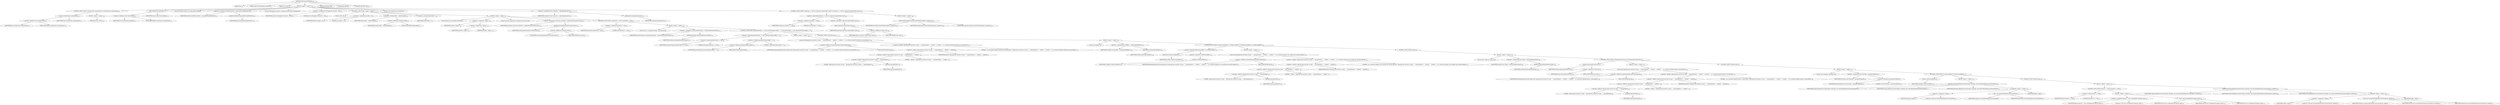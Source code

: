 digraph "loadConverterMethods" {  
"257" [label = <(METHOD,loadConverterMethods)<SUB>123</SUB>> ]
"21" [label = <(PARAM,this)<SUB>123</SUB>> ]
"258" [label = <(PARAM,TypeConverterRegistry registry)<SUB>123</SUB>> ]
"259" [label = <(PARAM,Class type)<SUB>123</SUB>> ]
"260" [label = <(BLOCK,&lt;empty&gt;,&lt;empty&gt;)<SUB>123</SUB>> ]
"261" [label = <(CONTROL_STRUCTURE,if (visitedClasses.contains(type)),if (visitedClasses.contains(type)))<SUB>124</SUB>> ]
"262" [label = <(contains,visitedClasses.contains(type))<SUB>124</SUB>> ]
"263" [label = <(&lt;operator&gt;.fieldAccess,this.visitedClasses)<SUB>124</SUB>> ]
"264" [label = <(IDENTIFIER,this,visitedClasses.contains(type))<SUB>124</SUB>> ]
"265" [label = <(FIELD_IDENTIFIER,visitedClasses,visitedClasses)<SUB>124</SUB>> ]
"266" [label = <(IDENTIFIER,type,visitedClasses.contains(type))<SUB>124</SUB>> ]
"267" [label = <(BLOCK,&lt;empty&gt;,&lt;empty&gt;)<SUB>124</SUB>> ]
"268" [label = <(RETURN,return;,return;)<SUB>125</SUB>> ]
"269" [label = <(add,visitedClasses.add(type))<SUB>127</SUB>> ]
"270" [label = <(&lt;operator&gt;.fieldAccess,this.visitedClasses)<SUB>127</SUB>> ]
"271" [label = <(IDENTIFIER,this,visitedClasses.add(type))<SUB>127</SUB>> ]
"272" [label = <(FIELD_IDENTIFIER,visitedClasses,visitedClasses)<SUB>127</SUB>> ]
"273" [label = <(IDENTIFIER,type,visitedClasses.add(type))<SUB>127</SUB>> ]
"274" [label = <(LOCAL,Method[] methods: java.lang.reflect.Method[])> ]
"275" [label = <(&lt;operator&gt;.assignment,Method[] methods = type.getDeclaredMethods())<SUB>128</SUB>> ]
"276" [label = <(IDENTIFIER,methods,Method[] methods = type.getDeclaredMethods())<SUB>128</SUB>> ]
"277" [label = <(getDeclaredMethods,type.getDeclaredMethods())<SUB>128</SUB>> ]
"278" [label = <(IDENTIFIER,type,type.getDeclaredMethods())<SUB>128</SUB>> ]
"19" [label = <(LOCAL,CachingInjector injector: org.apache.camel.impl.CachingInjector)> ]
"279" [label = <(&lt;operator&gt;.assignment,CachingInjector injector = null)<SUB>129</SUB>> ]
"280" [label = <(IDENTIFIER,injector,CachingInjector injector = null)<SUB>129</SUB>> ]
"281" [label = <(LITERAL,null,CachingInjector injector = null)<SUB>129</SUB>> ]
"282" [label = <(CONTROL_STRUCTURE,&lt;empty&gt;,&lt;empty&gt;)> ]
"283" [label = <(LOCAL,$idx0: int)<SUB>131</SUB>> ]
"284" [label = <(&lt;operator&gt;.assignment,int $idx0 = 0)<SUB>131</SUB>> ]
"285" [label = <(IDENTIFIER,$idx0,int $idx0 = 0)<SUB>131</SUB>> ]
"286" [label = <(LITERAL,0,int $idx0 = 0)<SUB>131</SUB>> ]
"287" [label = <(&lt;operator&gt;.lessThan,$idx0 &lt; methods.length)<SUB>131</SUB>> ]
"288" [label = <(IDENTIFIER,$idx0,$idx0 &lt; methods.length)<SUB>131</SUB>> ]
"289" [label = <(&lt;operator&gt;.fieldAccess,methods.length)<SUB>131</SUB>> ]
"290" [label = <(IDENTIFIER,methods,$idx0 &lt; methods.length)<SUB>131</SUB>> ]
"291" [label = <(FIELD_IDENTIFIER,length,length)<SUB>131</SUB>> ]
"292" [label = <(&lt;operator&gt;.postIncrement,$idx0++)<SUB>131</SUB>> ]
"293" [label = <(IDENTIFIER,$idx0,$idx0++)<SUB>131</SUB>> ]
"294" [label = <(BLOCK,&lt;empty&gt;,&lt;empty&gt;)<SUB>131</SUB>> ]
"295" [label = <(LOCAL,method: java.lang.reflect.Method)<SUB>131</SUB>> ]
"296" [label = <(&lt;operator&gt;.assignment,&lt;empty&gt;)<SUB>131</SUB>> ]
"297" [label = <(IDENTIFIER,method,&lt;empty&gt;)<SUB>131</SUB>> ]
"298" [label = <(&lt;operator&gt;.indexAccess,&lt;empty&gt;)<SUB>131</SUB>> ]
"299" [label = <(IDENTIFIER,methods,&lt;empty&gt;)<SUB>131</SUB>> ]
"300" [label = <(IDENTIFIER,$idx0,&lt;empty&gt;)<SUB>131</SUB>> ]
"301" [label = <(LOCAL,Converter annotation: org.apache.camel.Converter)> ]
"302" [label = <(&lt;operator&gt;.assignment,Converter annotation = getAnnotation(Converter.class))<SUB>132</SUB>> ]
"303" [label = <(IDENTIFIER,annotation,Converter annotation = getAnnotation(Converter.class))<SUB>132</SUB>> ]
"304" [label = <(getAnnotation,getAnnotation(Converter.class))<SUB>132</SUB>> ]
"305" [label = <(IDENTIFIER,method,getAnnotation(Converter.class))<SUB>132</SUB>> ]
"306" [label = <(&lt;operator&gt;.fieldAccess,Converter.class)<SUB>132</SUB>> ]
"307" [label = <(IDENTIFIER,Converter,getAnnotation(Converter.class))<SUB>132</SUB>> ]
"308" [label = <(FIELD_IDENTIFIER,class,class)<SUB>132</SUB>> ]
"309" [label = <(CONTROL_STRUCTURE,if (annotation != null),if (annotation != null))<SUB>133</SUB>> ]
"310" [label = <(&lt;operator&gt;.notEquals,annotation != null)<SUB>133</SUB>> ]
"311" [label = <(IDENTIFIER,annotation,annotation != null)<SUB>133</SUB>> ]
"312" [label = <(LITERAL,null,annotation != null)<SUB>133</SUB>> ]
"313" [label = <(BLOCK,&lt;empty&gt;,&lt;empty&gt;)<SUB>133</SUB>> ]
"314" [label = <(LOCAL,Class&lt;?&gt;[] parameterTypes: java.lang.Class[])> ]
"315" [label = <(&lt;operator&gt;.assignment,Class[] parameterTypes = method.getParameterTypes())<SUB>134</SUB>> ]
"316" [label = <(IDENTIFIER,parameterTypes,Class[] parameterTypes = method.getParameterTypes())<SUB>134</SUB>> ]
"317" [label = <(getParameterTypes,method.getParameterTypes())<SUB>134</SUB>> ]
"318" [label = <(IDENTIFIER,method,method.getParameterTypes())<SUB>134</SUB>> ]
"319" [label = <(CONTROL_STRUCTURE,if (parameterTypes == null || parameterTypes.length != 1),if (parameterTypes == null || parameterTypes.length != 1))<SUB>135</SUB>> ]
"320" [label = <(&lt;operator&gt;.logicalOr,parameterTypes == null || parameterTypes.length != 1)<SUB>135</SUB>> ]
"321" [label = <(&lt;operator&gt;.equals,parameterTypes == null)<SUB>135</SUB>> ]
"322" [label = <(IDENTIFIER,parameterTypes,parameterTypes == null)<SUB>135</SUB>> ]
"323" [label = <(LITERAL,null,parameterTypes == null)<SUB>135</SUB>> ]
"324" [label = <(&lt;operator&gt;.notEquals,parameterTypes.length != 1)<SUB>135</SUB>> ]
"325" [label = <(&lt;operator&gt;.fieldAccess,parameterTypes.length)<SUB>135</SUB>> ]
"326" [label = <(IDENTIFIER,parameterTypes,parameterTypes.length != 1)<SUB>135</SUB>> ]
"327" [label = <(FIELD_IDENTIFIER,length,length)<SUB>135</SUB>> ]
"328" [label = <(LITERAL,1,parameterTypes.length != 1)<SUB>135</SUB>> ]
"329" [label = <(BLOCK,&lt;empty&gt;,&lt;empty&gt;)<SUB>135</SUB>> ]
"330" [label = <(warn,warn(&quot;Ignoring bad converter on type: &quot; + type.getName() + &quot; method: &quot; + method + &quot; as a converter method should have one parameter&quot;))<SUB>136</SUB>> ]
"331" [label = <(&lt;operator&gt;.fieldAccess,AnnotationTypeConverterLoader.log)<SUB>136</SUB>> ]
"332" [label = <(IDENTIFIER,AnnotationTypeConverterLoader,warn(&quot;Ignoring bad converter on type: &quot; + type.getName() + &quot; method: &quot; + method + &quot; as a converter method should have one parameter&quot;))<SUB>136</SUB>> ]
"333" [label = <(FIELD_IDENTIFIER,log,log)<SUB>136</SUB>> ]
"334" [label = <(&lt;operator&gt;.addition,&quot;Ignoring bad converter on type: &quot; + type.getName() + &quot; method: &quot; + method + &quot; as a converter method should have one parameter&quot;)<SUB>136</SUB>> ]
"335" [label = <(&lt;operator&gt;.addition,&quot;Ignoring bad converter on type: &quot; + type.getName() + &quot; method: &quot; + method)<SUB>136</SUB>> ]
"336" [label = <(&lt;operator&gt;.addition,&quot;Ignoring bad converter on type: &quot; + type.getName() + &quot; method: &quot;)<SUB>136</SUB>> ]
"337" [label = <(&lt;operator&gt;.addition,&quot;Ignoring bad converter on type: &quot; + type.getName())<SUB>136</SUB>> ]
"338" [label = <(LITERAL,&quot;Ignoring bad converter on type: &quot;,&quot;Ignoring bad converter on type: &quot; + type.getName())<SUB>136</SUB>> ]
"339" [label = <(getName,type.getName())<SUB>136</SUB>> ]
"340" [label = <(IDENTIFIER,type,type.getName())<SUB>136</SUB>> ]
"341" [label = <(LITERAL,&quot; method: &quot;,&quot;Ignoring bad converter on type: &quot; + type.getName() + &quot; method: &quot;)<SUB>137</SUB>> ]
"342" [label = <(IDENTIFIER,method,&quot;Ignoring bad converter on type: &quot; + type.getName() + &quot; method: &quot; + method)<SUB>137</SUB>> ]
"343" [label = <(LITERAL,&quot; as a converter method should have one parameter&quot;,&quot;Ignoring bad converter on type: &quot; + type.getName() + &quot; method: &quot; + method + &quot; as a converter method should have one parameter&quot;)<SUB>137</SUB>> ]
"344" [label = <(CONTROL_STRUCTURE,else,else)<SUB>139</SUB>> ]
"345" [label = <(BLOCK,&lt;empty&gt;,&lt;empty&gt;)<SUB>139</SUB>> ]
"346" [label = <(LOCAL,int modifiers: int)> ]
"347" [label = <(&lt;operator&gt;.assignment,int modifiers = method.getModifiers())<SUB>140</SUB>> ]
"348" [label = <(IDENTIFIER,modifiers,int modifiers = method.getModifiers())<SUB>140</SUB>> ]
"349" [label = <(getModifiers,method.getModifiers())<SUB>140</SUB>> ]
"350" [label = <(IDENTIFIER,method,method.getModifiers())<SUB>140</SUB>> ]
"351" [label = <(CONTROL_STRUCTURE,if (isAbstract(modifiers) || !isPublic(modifiers)),if (isAbstract(modifiers) || !isPublic(modifiers)))<SUB>141</SUB>> ]
"352" [label = <(&lt;operator&gt;.logicalOr,isAbstract(modifiers) || !isPublic(modifiers))<SUB>141</SUB>> ]
"353" [label = <(isAbstract,isAbstract(modifiers))<SUB>141</SUB>> ]
"354" [label = <(IDENTIFIER,modifiers,isAbstract(modifiers))<SUB>141</SUB>> ]
"355" [label = <(&lt;operator&gt;.logicalNot,!isPublic(modifiers))<SUB>141</SUB>> ]
"356" [label = <(isPublic,isPublic(modifiers))<SUB>141</SUB>> ]
"357" [label = <(IDENTIFIER,modifiers,isPublic(modifiers))<SUB>141</SUB>> ]
"358" [label = <(BLOCK,&lt;empty&gt;,&lt;empty&gt;)<SUB>141</SUB>> ]
"359" [label = <(warn,warn(&quot;Ignoring bad converter on type: &quot; + type.getName() + &quot; method: &quot; + method + &quot; as a converter method is not a public and concrete method&quot;))<SUB>142</SUB>> ]
"360" [label = <(&lt;operator&gt;.fieldAccess,AnnotationTypeConverterLoader.log)<SUB>142</SUB>> ]
"361" [label = <(IDENTIFIER,AnnotationTypeConverterLoader,warn(&quot;Ignoring bad converter on type: &quot; + type.getName() + &quot; method: &quot; + method + &quot; as a converter method is not a public and concrete method&quot;))<SUB>142</SUB>> ]
"362" [label = <(FIELD_IDENTIFIER,log,log)<SUB>142</SUB>> ]
"363" [label = <(&lt;operator&gt;.addition,&quot;Ignoring bad converter on type: &quot; + type.getName() + &quot; method: &quot; + method + &quot; as a converter method is not a public and concrete method&quot;)<SUB>142</SUB>> ]
"364" [label = <(&lt;operator&gt;.addition,&quot;Ignoring bad converter on type: &quot; + type.getName() + &quot; method: &quot; + method)<SUB>142</SUB>> ]
"365" [label = <(&lt;operator&gt;.addition,&quot;Ignoring bad converter on type: &quot; + type.getName() + &quot; method: &quot;)<SUB>142</SUB>> ]
"366" [label = <(&lt;operator&gt;.addition,&quot;Ignoring bad converter on type: &quot; + type.getName())<SUB>142</SUB>> ]
"367" [label = <(LITERAL,&quot;Ignoring bad converter on type: &quot;,&quot;Ignoring bad converter on type: &quot; + type.getName())<SUB>142</SUB>> ]
"368" [label = <(getName,type.getName())<SUB>142</SUB>> ]
"369" [label = <(IDENTIFIER,type,type.getName())<SUB>142</SUB>> ]
"370" [label = <(LITERAL,&quot; method: &quot;,&quot;Ignoring bad converter on type: &quot; + type.getName() + &quot; method: &quot;)<SUB>143</SUB>> ]
"371" [label = <(IDENTIFIER,method,&quot;Ignoring bad converter on type: &quot; + type.getName() + &quot; method: &quot; + method)<SUB>143</SUB>> ]
"372" [label = <(LITERAL,&quot; as a converter method is not a public and concrete method&quot;,&quot;Ignoring bad converter on type: &quot; + type.getName() + &quot; method: &quot; + method + &quot; as a converter method is not a public and concrete method&quot;)<SUB>143</SUB>> ]
"373" [label = <(CONTROL_STRUCTURE,else,else)<SUB>145</SUB>> ]
"374" [label = <(BLOCK,&lt;empty&gt;,&lt;empty&gt;)<SUB>145</SUB>> ]
"375" [label = <(LOCAL,Class toType: java.lang.Class)> ]
"376" [label = <(&lt;operator&gt;.assignment,Class toType = method.getReturnType())<SUB>146</SUB>> ]
"377" [label = <(IDENTIFIER,toType,Class toType = method.getReturnType())<SUB>146</SUB>> ]
"378" [label = <(getReturnType,method.getReturnType())<SUB>146</SUB>> ]
"379" [label = <(IDENTIFIER,method,method.getReturnType())<SUB>146</SUB>> ]
"380" [label = <(CONTROL_STRUCTURE,if (toType.equals(Void.class)),if (toType.equals(Void.class)))<SUB>147</SUB>> ]
"381" [label = <(equals,toType.equals(Void.class))<SUB>147</SUB>> ]
"382" [label = <(IDENTIFIER,toType,toType.equals(Void.class))<SUB>147</SUB>> ]
"383" [label = <(&lt;operator&gt;.fieldAccess,Void.class)<SUB>147</SUB>> ]
"384" [label = <(IDENTIFIER,Void,toType.equals(Void.class))<SUB>147</SUB>> ]
"385" [label = <(FIELD_IDENTIFIER,class,class)<SUB>147</SUB>> ]
"386" [label = <(BLOCK,&lt;empty&gt;,&lt;empty&gt;)<SUB>147</SUB>> ]
"387" [label = <(warn,warn(&quot;Ignoring bad converter on type: &quot; + type.getName() + &quot; method: &quot; + method + &quot; as a converter method returns a void method&quot;))<SUB>148</SUB>> ]
"388" [label = <(&lt;operator&gt;.fieldAccess,AnnotationTypeConverterLoader.log)<SUB>148</SUB>> ]
"389" [label = <(IDENTIFIER,AnnotationTypeConverterLoader,warn(&quot;Ignoring bad converter on type: &quot; + type.getName() + &quot; method: &quot; + method + &quot; as a converter method returns a void method&quot;))<SUB>148</SUB>> ]
"390" [label = <(FIELD_IDENTIFIER,log,log)<SUB>148</SUB>> ]
"391" [label = <(&lt;operator&gt;.addition,&quot;Ignoring bad converter on type: &quot; + type.getName() + &quot; method: &quot; + method + &quot; as a converter method returns a void method&quot;)<SUB>148</SUB>> ]
"392" [label = <(&lt;operator&gt;.addition,&quot;Ignoring bad converter on type: &quot; + type.getName() + &quot; method: &quot; + method)<SUB>148</SUB>> ]
"393" [label = <(&lt;operator&gt;.addition,&quot;Ignoring bad converter on type: &quot; + type.getName() + &quot; method: &quot;)<SUB>148</SUB>> ]
"394" [label = <(&lt;operator&gt;.addition,&quot;Ignoring bad converter on type: &quot; + type.getName())<SUB>148</SUB>> ]
"395" [label = <(LITERAL,&quot;Ignoring bad converter on type: &quot;,&quot;Ignoring bad converter on type: &quot; + type.getName())<SUB>148</SUB>> ]
"396" [label = <(getName,type.getName())<SUB>148</SUB>> ]
"397" [label = <(IDENTIFIER,type,type.getName())<SUB>148</SUB>> ]
"398" [label = <(LITERAL,&quot; method: &quot;,&quot;Ignoring bad converter on type: &quot; + type.getName() + &quot; method: &quot;)<SUB>149</SUB>> ]
"399" [label = <(IDENTIFIER,method,&quot;Ignoring bad converter on type: &quot; + type.getName() + &quot; method: &quot; + method)<SUB>149</SUB>> ]
"400" [label = <(LITERAL,&quot; as a converter method returns a void method&quot;,&quot;Ignoring bad converter on type: &quot; + type.getName() + &quot; method: &quot; + method + &quot; as a converter method returns a void method&quot;)<SUB>149</SUB>> ]
"401" [label = <(CONTROL_STRUCTURE,else,else)<SUB>151</SUB>> ]
"402" [label = <(BLOCK,&lt;empty&gt;,&lt;empty&gt;)<SUB>151</SUB>> ]
"403" [label = <(LOCAL,Class fromType: java.lang.Class)> ]
"404" [label = <(&lt;operator&gt;.assignment,Class fromType = parameterTypes[0])<SUB>152</SUB>> ]
"405" [label = <(IDENTIFIER,fromType,Class fromType = parameterTypes[0])<SUB>152</SUB>> ]
"406" [label = <(&lt;operator&gt;.indexAccess,parameterTypes[0])<SUB>152</SUB>> ]
"407" [label = <(IDENTIFIER,parameterTypes,Class fromType = parameterTypes[0])<SUB>152</SUB>> ]
"408" [label = <(LITERAL,0,Class fromType = parameterTypes[0])<SUB>152</SUB>> ]
"409" [label = <(CONTROL_STRUCTURE,if (isStatic(modifiers)),if (isStatic(modifiers)))<SUB>153</SUB>> ]
"410" [label = <(isStatic,isStatic(modifiers))<SUB>153</SUB>> ]
"411" [label = <(IDENTIFIER,modifiers,isStatic(modifiers))<SUB>153</SUB>> ]
"412" [label = <(BLOCK,&lt;empty&gt;,&lt;empty&gt;)<SUB>153</SUB>> ]
"413" [label = <(addTypeConverter,addTypeConverter(toType, fromType, new StaticMethodTypeConverter(method)))<SUB>154</SUB>> ]
"414" [label = <(IDENTIFIER,registry,addTypeConverter(toType, fromType, new StaticMethodTypeConverter(method)))<SUB>154</SUB>> ]
"415" [label = <(IDENTIFIER,toType,addTypeConverter(toType, fromType, new StaticMethodTypeConverter(method)))<SUB>154</SUB>> ]
"416" [label = <(IDENTIFIER,fromType,addTypeConverter(toType, fromType, new StaticMethodTypeConverter(method)))<SUB>154</SUB>> ]
"417" [label = <(BLOCK,&lt;empty&gt;,&lt;empty&gt;)<SUB>154</SUB>> ]
"418" [label = <(&lt;operator&gt;.assignment,&lt;empty&gt;)> ]
"419" [label = <(IDENTIFIER,$obj6,&lt;empty&gt;)> ]
"420" [label = <(&lt;operator&gt;.alloc,new StaticMethodTypeConverter(method))<SUB>154</SUB>> ]
"421" [label = <(&lt;init&gt;,new StaticMethodTypeConverter(method))<SUB>154</SUB>> ]
"422" [label = <(IDENTIFIER,$obj6,new StaticMethodTypeConverter(method))> ]
"423" [label = <(IDENTIFIER,method,new StaticMethodTypeConverter(method))<SUB>154</SUB>> ]
"424" [label = <(IDENTIFIER,$obj6,&lt;empty&gt;)> ]
"425" [label = <(CONTROL_STRUCTURE,else,else)<SUB>156</SUB>> ]
"426" [label = <(BLOCK,&lt;empty&gt;,&lt;empty&gt;)<SUB>156</SUB>> ]
"427" [label = <(CONTROL_STRUCTURE,if (injector == null),if (injector == null))<SUB>157</SUB>> ]
"428" [label = <(&lt;operator&gt;.equals,injector == null)<SUB>157</SUB>> ]
"429" [label = <(IDENTIFIER,injector,injector == null)<SUB>157</SUB>> ]
"430" [label = <(LITERAL,null,injector == null)<SUB>157</SUB>> ]
"431" [label = <(BLOCK,&lt;empty&gt;,&lt;empty&gt;)<SUB>157</SUB>> ]
"432" [label = <(&lt;operator&gt;.assignment,injector = new CachingInjector(registry, type))<SUB>158</SUB>> ]
"433" [label = <(IDENTIFIER,injector,injector = new CachingInjector(registry, type))<SUB>158</SUB>> ]
"434" [label = <(&lt;operator&gt;.alloc,new CachingInjector(registry, type))<SUB>158</SUB>> ]
"435" [label = <(&lt;init&gt;,new CachingInjector(registry, type))<SUB>158</SUB>> ]
"18" [label = <(IDENTIFIER,injector,new CachingInjector(registry, type))<SUB>158</SUB>> ]
"436" [label = <(IDENTIFIER,registry,new CachingInjector(registry, type))<SUB>158</SUB>> ]
"437" [label = <(IDENTIFIER,type,new CachingInjector(registry, type))<SUB>158</SUB>> ]
"438" [label = <(addTypeConverter,addTypeConverter(toType, fromType, new InstanceMethodTypeConverter(injector, method)))<SUB>160</SUB>> ]
"439" [label = <(IDENTIFIER,registry,addTypeConverter(toType, fromType, new InstanceMethodTypeConverter(injector, method)))<SUB>160</SUB>> ]
"440" [label = <(IDENTIFIER,toType,addTypeConverter(toType, fromType, new InstanceMethodTypeConverter(injector, method)))<SUB>160</SUB>> ]
"441" [label = <(IDENTIFIER,fromType,addTypeConverter(toType, fromType, new InstanceMethodTypeConverter(injector, method)))<SUB>160</SUB>> ]
"442" [label = <(BLOCK,&lt;empty&gt;,&lt;empty&gt;)<SUB>160</SUB>> ]
"443" [label = <(&lt;operator&gt;.assignment,&lt;empty&gt;)> ]
"444" [label = <(IDENTIFIER,$obj8,&lt;empty&gt;)> ]
"445" [label = <(&lt;operator&gt;.alloc,new InstanceMethodTypeConverter(injector, method))<SUB>160</SUB>> ]
"446" [label = <(&lt;init&gt;,new InstanceMethodTypeConverter(injector, method))<SUB>160</SUB>> ]
"447" [label = <(IDENTIFIER,$obj8,new InstanceMethodTypeConverter(injector, method))> ]
"448" [label = <(IDENTIFIER,injector,new InstanceMethodTypeConverter(injector, method))<SUB>160</SUB>> ]
"449" [label = <(IDENTIFIER,method,new InstanceMethodTypeConverter(injector, method))<SUB>160</SUB>> ]
"450" [label = <(IDENTIFIER,$obj8,&lt;empty&gt;)> ]
"451" [label = <(LOCAL,Class superclass: java.lang.Class)> ]
"452" [label = <(&lt;operator&gt;.assignment,Class superclass = type.getSuperclass())<SUB>167</SUB>> ]
"453" [label = <(IDENTIFIER,superclass,Class superclass = type.getSuperclass())<SUB>167</SUB>> ]
"454" [label = <(getSuperclass,type.getSuperclass())<SUB>167</SUB>> ]
"455" [label = <(IDENTIFIER,type,type.getSuperclass())<SUB>167</SUB>> ]
"456" [label = <(CONTROL_STRUCTURE,if (superclass != null &amp;&amp; !superclass.equals(Object.class)),if (superclass != null &amp;&amp; !superclass.equals(Object.class)))<SUB>168</SUB>> ]
"457" [label = <(&lt;operator&gt;.logicalAnd,superclass != null &amp;&amp; !superclass.equals(Object.class))<SUB>168</SUB>> ]
"458" [label = <(&lt;operator&gt;.notEquals,superclass != null)<SUB>168</SUB>> ]
"459" [label = <(IDENTIFIER,superclass,superclass != null)<SUB>168</SUB>> ]
"460" [label = <(LITERAL,null,superclass != null)<SUB>168</SUB>> ]
"461" [label = <(&lt;operator&gt;.logicalNot,!superclass.equals(Object.class))<SUB>168</SUB>> ]
"462" [label = <(equals,superclass.equals(Object.class))<SUB>168</SUB>> ]
"463" [label = <(IDENTIFIER,superclass,superclass.equals(Object.class))<SUB>168</SUB>> ]
"464" [label = <(&lt;operator&gt;.fieldAccess,Object.class)<SUB>168</SUB>> ]
"465" [label = <(IDENTIFIER,Object,superclass.equals(Object.class))<SUB>168</SUB>> ]
"466" [label = <(FIELD_IDENTIFIER,class,class)<SUB>168</SUB>> ]
"467" [label = <(BLOCK,&lt;empty&gt;,&lt;empty&gt;)<SUB>168</SUB>> ]
"468" [label = <(loadConverterMethods,loadConverterMethods(registry, superclass))<SUB>169</SUB>> ]
"20" [label = <(IDENTIFIER,this,loadConverterMethods(registry, superclass))<SUB>169</SUB>> ]
"469" [label = <(IDENTIFIER,registry,loadConverterMethods(registry, superclass))<SUB>169</SUB>> ]
"470" [label = <(IDENTIFIER,superclass,loadConverterMethods(registry, superclass))<SUB>169</SUB>> ]
"471" [label = <(MODIFIER,PROTECTED)> ]
"472" [label = <(MODIFIER,VIRTUAL)> ]
"473" [label = <(METHOD_RETURN,void)<SUB>123</SUB>> ]
  "257" -> "21" 
  "257" -> "258" 
  "257" -> "259" 
  "257" -> "260" 
  "257" -> "471" 
  "257" -> "472" 
  "257" -> "473" 
  "260" -> "261" 
  "260" -> "269" 
  "260" -> "274" 
  "260" -> "275" 
  "260" -> "19" 
  "260" -> "279" 
  "260" -> "282" 
  "260" -> "451" 
  "260" -> "452" 
  "260" -> "456" 
  "261" -> "262" 
  "261" -> "267" 
  "262" -> "263" 
  "262" -> "266" 
  "263" -> "264" 
  "263" -> "265" 
  "267" -> "268" 
  "269" -> "270" 
  "269" -> "273" 
  "270" -> "271" 
  "270" -> "272" 
  "275" -> "276" 
  "275" -> "277" 
  "277" -> "278" 
  "279" -> "280" 
  "279" -> "281" 
  "282" -> "283" 
  "282" -> "284" 
  "282" -> "287" 
  "282" -> "292" 
  "282" -> "294" 
  "284" -> "285" 
  "284" -> "286" 
  "287" -> "288" 
  "287" -> "289" 
  "289" -> "290" 
  "289" -> "291" 
  "292" -> "293" 
  "294" -> "295" 
  "294" -> "296" 
  "294" -> "301" 
  "294" -> "302" 
  "294" -> "309" 
  "296" -> "297" 
  "296" -> "298" 
  "298" -> "299" 
  "298" -> "300" 
  "302" -> "303" 
  "302" -> "304" 
  "304" -> "305" 
  "304" -> "306" 
  "306" -> "307" 
  "306" -> "308" 
  "309" -> "310" 
  "309" -> "313" 
  "310" -> "311" 
  "310" -> "312" 
  "313" -> "314" 
  "313" -> "315" 
  "313" -> "319" 
  "315" -> "316" 
  "315" -> "317" 
  "317" -> "318" 
  "319" -> "320" 
  "319" -> "329" 
  "319" -> "344" 
  "320" -> "321" 
  "320" -> "324" 
  "321" -> "322" 
  "321" -> "323" 
  "324" -> "325" 
  "324" -> "328" 
  "325" -> "326" 
  "325" -> "327" 
  "329" -> "330" 
  "330" -> "331" 
  "330" -> "334" 
  "331" -> "332" 
  "331" -> "333" 
  "334" -> "335" 
  "334" -> "343" 
  "335" -> "336" 
  "335" -> "342" 
  "336" -> "337" 
  "336" -> "341" 
  "337" -> "338" 
  "337" -> "339" 
  "339" -> "340" 
  "344" -> "345" 
  "345" -> "346" 
  "345" -> "347" 
  "345" -> "351" 
  "347" -> "348" 
  "347" -> "349" 
  "349" -> "350" 
  "351" -> "352" 
  "351" -> "358" 
  "351" -> "373" 
  "352" -> "353" 
  "352" -> "355" 
  "353" -> "354" 
  "355" -> "356" 
  "356" -> "357" 
  "358" -> "359" 
  "359" -> "360" 
  "359" -> "363" 
  "360" -> "361" 
  "360" -> "362" 
  "363" -> "364" 
  "363" -> "372" 
  "364" -> "365" 
  "364" -> "371" 
  "365" -> "366" 
  "365" -> "370" 
  "366" -> "367" 
  "366" -> "368" 
  "368" -> "369" 
  "373" -> "374" 
  "374" -> "375" 
  "374" -> "376" 
  "374" -> "380" 
  "376" -> "377" 
  "376" -> "378" 
  "378" -> "379" 
  "380" -> "381" 
  "380" -> "386" 
  "380" -> "401" 
  "381" -> "382" 
  "381" -> "383" 
  "383" -> "384" 
  "383" -> "385" 
  "386" -> "387" 
  "387" -> "388" 
  "387" -> "391" 
  "388" -> "389" 
  "388" -> "390" 
  "391" -> "392" 
  "391" -> "400" 
  "392" -> "393" 
  "392" -> "399" 
  "393" -> "394" 
  "393" -> "398" 
  "394" -> "395" 
  "394" -> "396" 
  "396" -> "397" 
  "401" -> "402" 
  "402" -> "403" 
  "402" -> "404" 
  "402" -> "409" 
  "404" -> "405" 
  "404" -> "406" 
  "406" -> "407" 
  "406" -> "408" 
  "409" -> "410" 
  "409" -> "412" 
  "409" -> "425" 
  "410" -> "411" 
  "412" -> "413" 
  "413" -> "414" 
  "413" -> "415" 
  "413" -> "416" 
  "413" -> "417" 
  "417" -> "418" 
  "417" -> "421" 
  "417" -> "424" 
  "418" -> "419" 
  "418" -> "420" 
  "421" -> "422" 
  "421" -> "423" 
  "425" -> "426" 
  "426" -> "427" 
  "426" -> "438" 
  "427" -> "428" 
  "427" -> "431" 
  "428" -> "429" 
  "428" -> "430" 
  "431" -> "432" 
  "431" -> "435" 
  "432" -> "433" 
  "432" -> "434" 
  "435" -> "18" 
  "435" -> "436" 
  "435" -> "437" 
  "438" -> "439" 
  "438" -> "440" 
  "438" -> "441" 
  "438" -> "442" 
  "442" -> "443" 
  "442" -> "446" 
  "442" -> "450" 
  "443" -> "444" 
  "443" -> "445" 
  "446" -> "447" 
  "446" -> "448" 
  "446" -> "449" 
  "452" -> "453" 
  "452" -> "454" 
  "454" -> "455" 
  "456" -> "457" 
  "456" -> "467" 
  "457" -> "458" 
  "457" -> "461" 
  "458" -> "459" 
  "458" -> "460" 
  "461" -> "462" 
  "462" -> "463" 
  "462" -> "464" 
  "464" -> "465" 
  "464" -> "466" 
  "467" -> "468" 
  "468" -> "20" 
  "468" -> "469" 
  "468" -> "470" 
}
